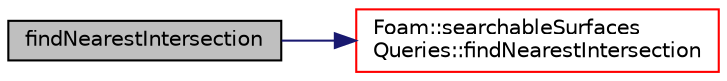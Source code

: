 digraph "findNearestIntersection"
{
  bgcolor="transparent";
  edge [fontname="Helvetica",fontsize="10",labelfontname="Helvetica",labelfontsize="10"];
  node [fontname="Helvetica",fontsize="10",shape=record];
  rankdir="LR";
  Node1 [label="findNearestIntersection",height=0.2,width=0.4,color="black", fillcolor="grey75", style="filled", fontcolor="black"];
  Node1 -> Node2 [color="midnightblue",fontsize="10",style="solid",fontname="Helvetica"];
  Node2 [label="Foam::searchableSurfaces\lQueries::findNearestIntersection",height=0.2,width=0.4,color="red",URL="$a02265.html#a4dc008ad9d2f7508185509bb78fb046d"];
}
